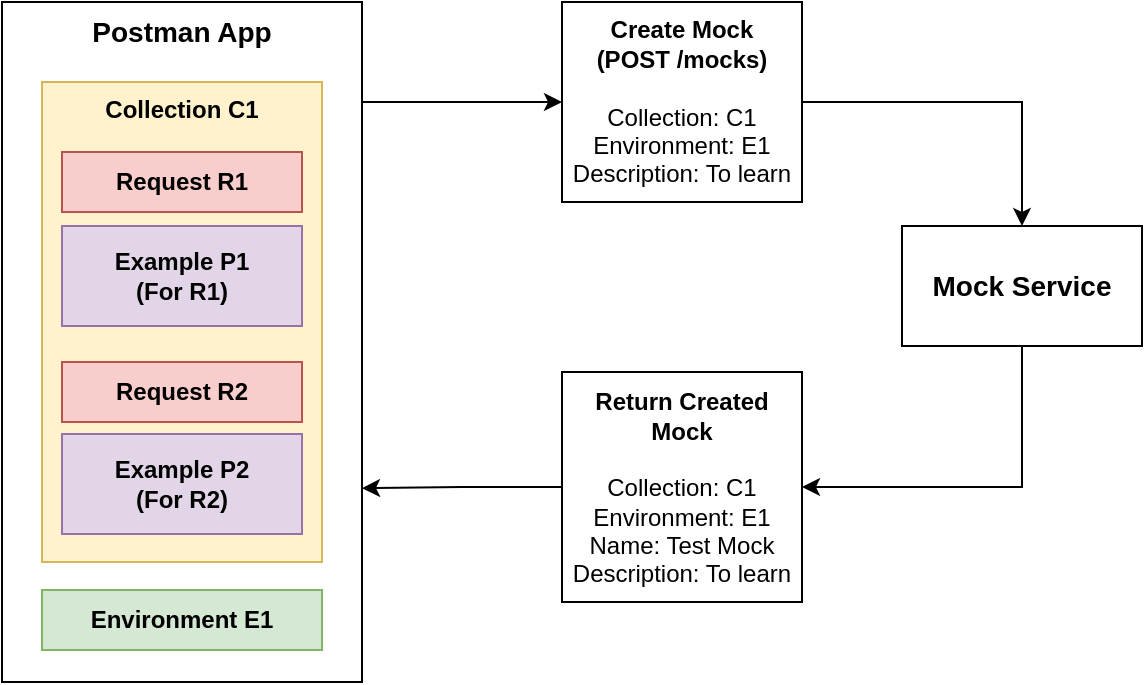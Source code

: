 <mxfile version="15.3.5" type="device"><diagram id="TB855iHaDW9daw1CnZLf" name="Page-1"><mxGraphModel dx="1086" dy="624" grid="1" gridSize="10" guides="1" tooltips="1" connect="1" arrows="1" fold="1" page="1" pageScale="1" pageWidth="827" pageHeight="1169" math="0" shadow="0"><root><mxCell id="0"/><mxCell id="1" parent="0"/><mxCell id="tn8dca5cDWTzA00JZnQW-20" style="edgeStyle=orthogonalEdgeStyle;rounded=0;orthogonalLoop=1;jettySize=auto;html=1;exitX=1;exitY=0.25;exitDx=0;exitDy=0;entryX=0;entryY=0.5;entryDx=0;entryDy=0;" parent="1" source="tn8dca5cDWTzA00JZnQW-7" target="tn8dca5cDWTzA00JZnQW-14" edge="1"><mxGeometry relative="1" as="geometry"><Array as="points"><mxPoint x="210" y="70"/></Array></mxGeometry></mxCell><mxCell id="tn8dca5cDWTzA00JZnQW-7" value="&lt;b&gt;&lt;font style=&quot;font-size: 14px&quot;&gt;Postman App&lt;/font&gt;&lt;/b&gt;" style="rounded=0;whiteSpace=wrap;html=1;verticalAlign=top;" parent="1" vertex="1"><mxGeometry x="30" y="20" width="180" height="340" as="geometry"/></mxCell><mxCell id="tn8dca5cDWTzA00JZnQW-9" value="&lt;b&gt;Environment E1&lt;/b&gt;" style="rounded=0;whiteSpace=wrap;html=1;verticalAlign=middle;labelBackgroundColor=none;fillColor=#d5e8d4;strokeColor=#82b366;glass=0;" parent="1" vertex="1"><mxGeometry x="50" y="314" width="140" height="30" as="geometry"/></mxCell><mxCell id="tn8dca5cDWTzA00JZnQW-11" value="&lt;b&gt;Collection C1&lt;/b&gt;" style="rounded=0;whiteSpace=wrap;html=1;verticalAlign=top;fillColor=#fff2cc;strokeColor=#d6b656;" parent="1" vertex="1"><mxGeometry x="50" y="60" width="140" height="240" as="geometry"/></mxCell><mxCell id="tn8dca5cDWTzA00JZnQW-6" value="&lt;b&gt;Request R1&lt;/b&gt;" style="rounded=0;whiteSpace=wrap;html=1;verticalAlign=middle;fillColor=#f8cecc;strokeColor=#b85450;" parent="1" vertex="1"><mxGeometry x="60" y="95" width="120" height="30" as="geometry"/></mxCell><mxCell id="tn8dca5cDWTzA00JZnQW-8" value="&lt;b&gt;Request R2&lt;/b&gt;" style="rounded=0;whiteSpace=wrap;html=1;verticalAlign=middle;fillColor=#f8cecc;strokeColor=#b85450;" parent="1" vertex="1"><mxGeometry x="60" y="200" width="120" height="30" as="geometry"/></mxCell><mxCell id="tn8dca5cDWTzA00JZnQW-5" value="&lt;b&gt;Example P1&lt;br&gt;(For R1)&lt;/b&gt;" style="rounded=0;whiteSpace=wrap;html=1;verticalAlign=middle;fillColor=#e1d5e7;strokeColor=#9673a6;" parent="1" vertex="1"><mxGeometry x="60" y="132" width="120" height="50" as="geometry"/></mxCell><mxCell id="tn8dca5cDWTzA00JZnQW-10" value="&lt;b&gt;Example P2&lt;br&gt;(For R2)&lt;/b&gt;" style="rounded=0;whiteSpace=wrap;html=1;verticalAlign=middle;fillColor=#e1d5e7;strokeColor=#9673a6;" parent="1" vertex="1"><mxGeometry x="60" y="236" width="120" height="50" as="geometry"/></mxCell><mxCell id="tn8dca5cDWTzA00JZnQW-17" style="edgeStyle=orthogonalEdgeStyle;rounded=0;orthogonalLoop=1;jettySize=auto;html=1;exitX=1;exitY=0.5;exitDx=0;exitDy=0;entryX=0.5;entryY=0;entryDx=0;entryDy=0;" parent="1" source="tn8dca5cDWTzA00JZnQW-14" target="tn8dca5cDWTzA00JZnQW-16" edge="1"><mxGeometry relative="1" as="geometry"/></mxCell><mxCell id="tn8dca5cDWTzA00JZnQW-14" value="&lt;b&gt;Create Mock&lt;br&gt;(POST /mocks)&lt;/b&gt;&lt;br&gt;&lt;br&gt;Collection: C1&lt;br&gt;Environment: E1&lt;br&gt;Description: To learn" style="rounded=0;whiteSpace=wrap;html=1;glass=0;labelBackgroundColor=none;gradientColor=none;verticalAlign=middle;" parent="1" vertex="1"><mxGeometry x="310" y="20" width="120" height="100" as="geometry"/></mxCell><mxCell id="tn8dca5cDWTzA00JZnQW-19" style="edgeStyle=orthogonalEdgeStyle;rounded=0;orthogonalLoop=1;jettySize=auto;html=1;exitX=0;exitY=0.5;exitDx=0;exitDy=0;entryX=1;entryY=0.715;entryDx=0;entryDy=0;entryPerimeter=0;" parent="1" source="tn8dca5cDWTzA00JZnQW-15" target="tn8dca5cDWTzA00JZnQW-7" edge="1"><mxGeometry relative="1" as="geometry"/></mxCell><mxCell id="tn8dca5cDWTzA00JZnQW-15" value="&lt;b&gt;Return Created Mock&lt;br&gt;&lt;/b&gt;&lt;br&gt;Collection: C1&lt;br&gt;Environment: E1&lt;br&gt;Name: Test Mock&lt;br&gt;Description: To learn" style="rounded=0;whiteSpace=wrap;html=1;glass=0;labelBackgroundColor=none;gradientColor=none;verticalAlign=middle;" parent="1" vertex="1"><mxGeometry x="310" y="205" width="120" height="115" as="geometry"/></mxCell><mxCell id="tn8dca5cDWTzA00JZnQW-18" style="edgeStyle=orthogonalEdgeStyle;rounded=0;orthogonalLoop=1;jettySize=auto;html=1;exitX=0.5;exitY=1;exitDx=0;exitDy=0;entryX=1;entryY=0.5;entryDx=0;entryDy=0;" parent="1" source="tn8dca5cDWTzA00JZnQW-16" target="tn8dca5cDWTzA00JZnQW-15" edge="1"><mxGeometry relative="1" as="geometry"/></mxCell><mxCell id="tn8dca5cDWTzA00JZnQW-16" value="&lt;font style=&quot;font-size: 14px&quot;&gt;&lt;b&gt;Mock Service&lt;/b&gt;&lt;/font&gt;" style="rounded=0;whiteSpace=wrap;html=1;glass=0;labelBackgroundColor=none;gradientColor=none;verticalAlign=middle;" parent="1" vertex="1"><mxGeometry x="480" y="132" width="120" height="60" as="geometry"/></mxCell></root></mxGraphModel></diagram></mxfile>